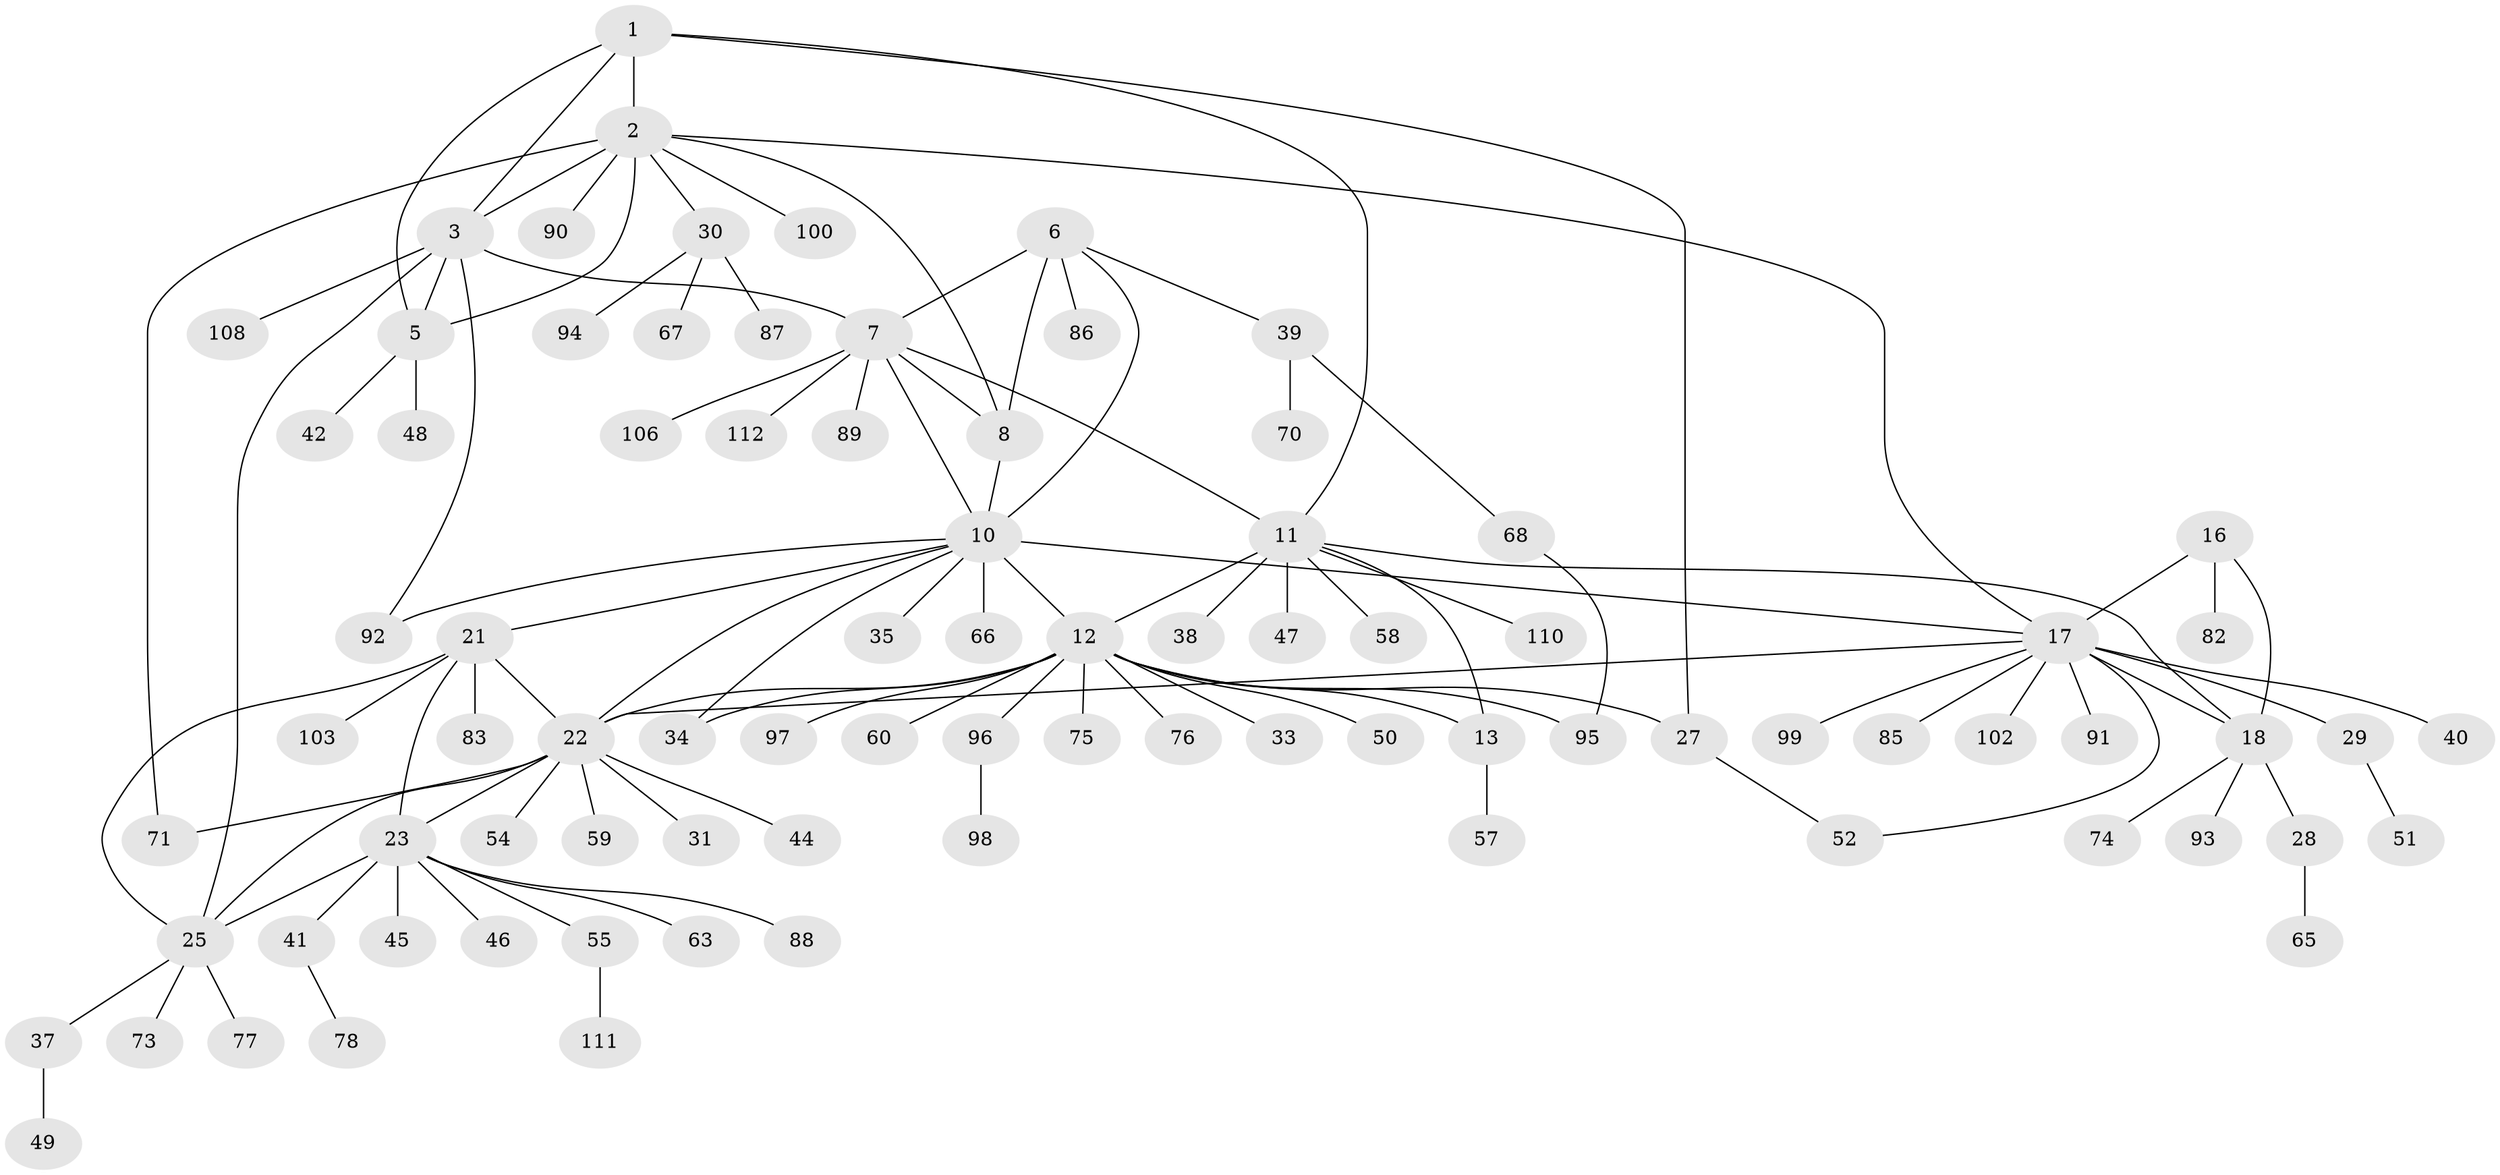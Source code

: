 // Generated by graph-tools (version 1.1) at 2025/52/02/27/25 19:52:16]
// undirected, 85 vertices, 110 edges
graph export_dot {
graph [start="1"]
  node [color=gray90,style=filled];
  1 [super="+56"];
  2 [super="+4"];
  3 [super="+109"];
  5 [super="+53"];
  6 [super="+9"];
  7 [super="+69"];
  8;
  10 [super="+36"];
  11 [super="+15"];
  12 [super="+14"];
  13 [super="+26"];
  16 [super="+32"];
  17 [super="+19"];
  18 [super="+20"];
  21 [super="+105"];
  22 [super="+107"];
  23 [super="+24"];
  25;
  27;
  28 [super="+43"];
  29 [super="+62"];
  30 [super="+61"];
  31;
  33;
  34 [super="+84"];
  35;
  37 [super="+80"];
  38 [super="+72"];
  39 [super="+81"];
  40;
  41;
  42;
  44;
  45;
  46 [super="+101"];
  47;
  48;
  49;
  50;
  51;
  52;
  54;
  55 [super="+64"];
  57 [super="+79"];
  58;
  59;
  60;
  63;
  65;
  66;
  67;
  68;
  70;
  71;
  73;
  74;
  75;
  76 [super="+104"];
  77;
  78;
  82;
  83;
  85;
  86;
  87;
  88;
  89;
  90;
  91;
  92;
  93;
  94;
  95;
  96;
  97;
  98;
  99;
  100;
  102;
  103;
  106;
  108;
  110;
  111;
  112;
  1 -- 2 [weight=2];
  1 -- 3;
  1 -- 5;
  1 -- 11;
  1 -- 27;
  2 -- 3 [weight=2];
  2 -- 5 [weight=2];
  2 -- 30;
  2 -- 71;
  2 -- 90;
  2 -- 100;
  2 -- 8;
  2 -- 17;
  3 -- 5;
  3 -- 25;
  3 -- 92;
  3 -- 108;
  3 -- 7;
  5 -- 42;
  5 -- 48;
  6 -- 7 [weight=2];
  6 -- 8 [weight=2];
  6 -- 10 [weight=2];
  6 -- 39;
  6 -- 86;
  7 -- 8;
  7 -- 10;
  7 -- 89;
  7 -- 106;
  7 -- 112;
  7 -- 11;
  8 -- 10;
  10 -- 12 [weight=2];
  10 -- 22;
  10 -- 34;
  10 -- 35;
  10 -- 66;
  10 -- 92;
  10 -- 21;
  10 -- 17;
  11 -- 12 [weight=4];
  11 -- 13 [weight=2];
  11 -- 18;
  11 -- 38;
  11 -- 47;
  11 -- 58;
  11 -- 110;
  12 -- 13 [weight=2];
  12 -- 27;
  12 -- 60;
  12 -- 75;
  12 -- 76;
  12 -- 95;
  12 -- 96;
  12 -- 33;
  12 -- 34;
  12 -- 97;
  12 -- 50;
  12 -- 22 [weight=2];
  13 -- 57;
  16 -- 17 [weight=2];
  16 -- 18 [weight=2];
  16 -- 82;
  17 -- 18 [weight=4];
  17 -- 22;
  17 -- 102;
  17 -- 99;
  17 -- 40;
  17 -- 52;
  17 -- 85;
  17 -- 91;
  17 -- 29;
  18 -- 28;
  18 -- 74;
  18 -- 93;
  21 -- 22;
  21 -- 23 [weight=2];
  21 -- 25;
  21 -- 83;
  21 -- 103;
  22 -- 23 [weight=2];
  22 -- 25;
  22 -- 31;
  22 -- 44;
  22 -- 54;
  22 -- 59;
  22 -- 71;
  23 -- 25 [weight=2];
  23 -- 46;
  23 -- 63;
  23 -- 88;
  23 -- 55;
  23 -- 45;
  23 -- 41;
  25 -- 37;
  25 -- 73;
  25 -- 77;
  27 -- 52;
  28 -- 65;
  29 -- 51;
  30 -- 67;
  30 -- 87;
  30 -- 94;
  37 -- 49;
  39 -- 68;
  39 -- 70;
  41 -- 78;
  55 -- 111;
  68 -- 95;
  96 -- 98;
}

